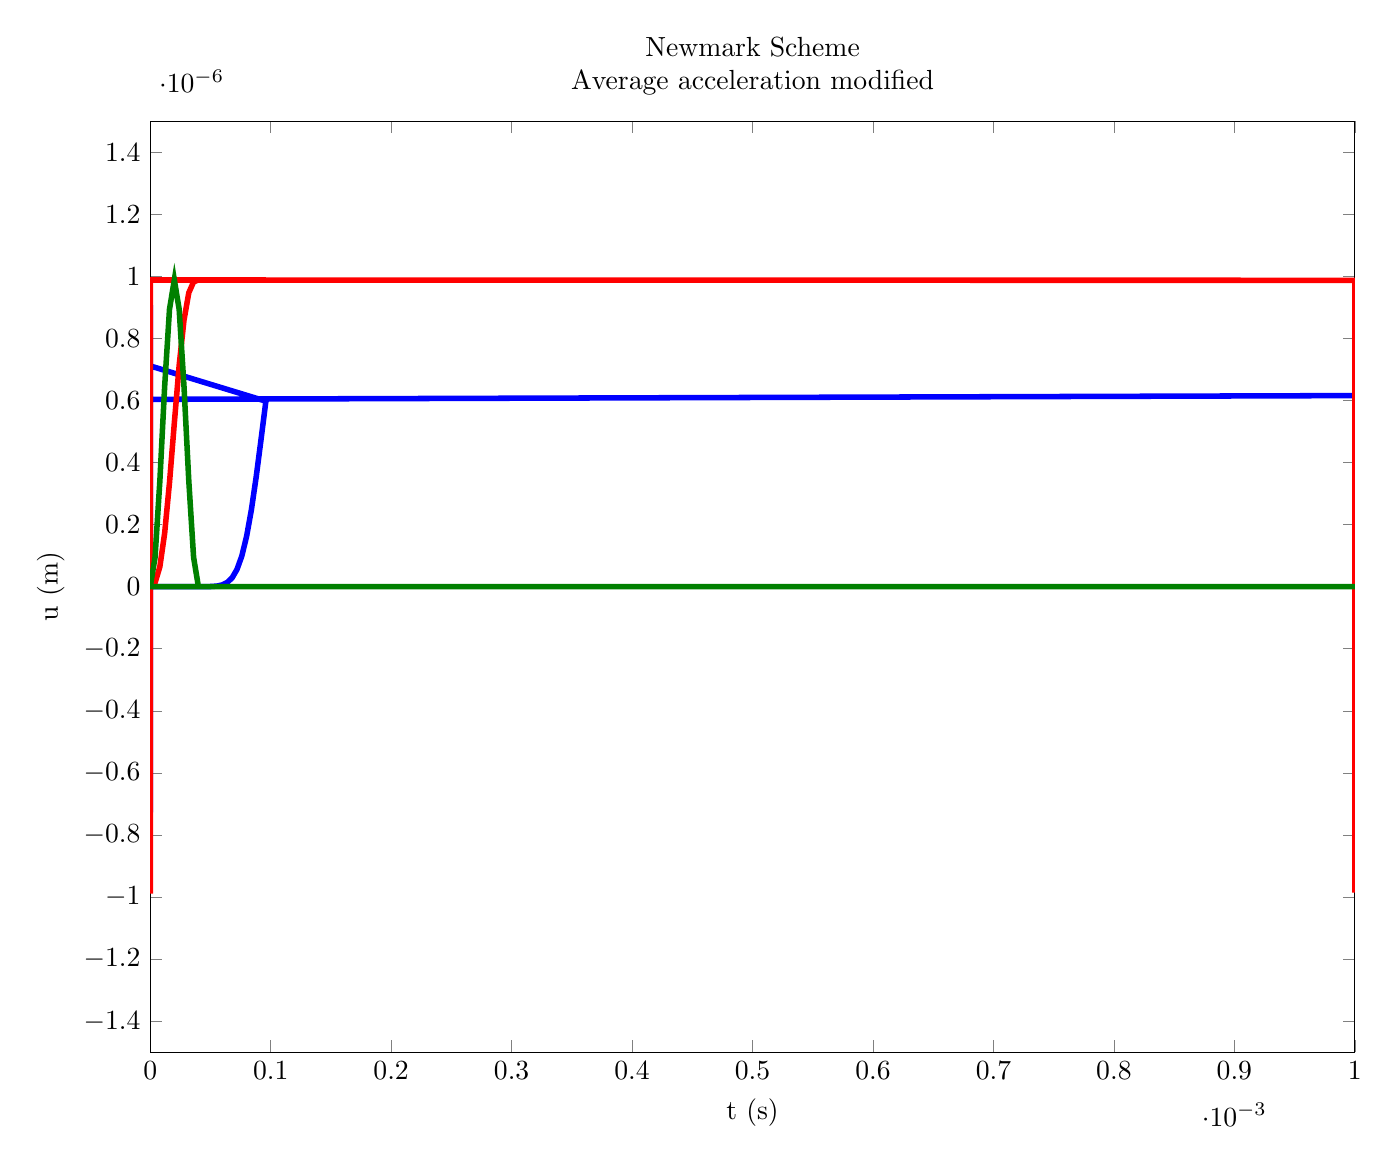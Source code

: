 % This file was created by matlab2tikz v0.4.7 (commit 9d7ddd53b3fb1f0df255c7d242269793e3f459e5) running on MATLAB 7.14.
% Copyright (c) 2008--2014, Nico Schlömer <nico.schloemer@gmail.com>
% All rights reserved.
% Minimal pgfplots version: 1.3
% 
% The latest updates can be retrieved from
%   http://www.mathworks.com/matlabcentral/fileexchange/22022-matlab2tikz
% where you can also make suggestions and rate matlab2tikz.
% 
\begin{tikzpicture}

\begin{axis}[%
width=6.023in,
height=4.656in,
scale only axis,
xmin=0,
xmax=0.001, xlabel={t (s)},
ymin=-1.5e-06,
ymax=1.5e-06, ylabel={u (m)}, %y label style={rotate=-90},
title={Newmark Scheme\\Average acceleration modified},
title style = {align=center}
]
\addplot [color=blue,solid,line width=2.0pt,forget plot]
  table[row sep=crcr]{0	0\\
4e-06	1.604e-20\\
8e-06	7.439e-19\\
1.2e-05	1.693e-17\\
1.6e-05	2.518e-16\\
2e-05	2.753e-15\\
2.4e-05	2.361e-14\\
2.8e-05	1.652e-13\\
3.2e-05	9.705e-13\\
3.6e-05	4.882e-12\\
4e-05	2.136e-11\\
4.4e-05	8.227e-11\\
4.8e-05	2.816e-10\\
5.2e-05	8.638e-10\\
5.6e-05	2.39e-09\\
6e-05	5.997e-09\\
6.4e-05	1.372e-08\\
6.8e-05	2.875e-08\\
7.2e-05	5.54e-08\\
7.6e-05	9.851e-08\\
8e-05	1.622e-07\\
8.4e-05	2.484e-07\\
8.8e-05	3.548e-07\\
9.2e-05	4.748e-07\\
9.6e-05	5.976e-07\\
0.0	7.112e-07\\
0.0	8.043e-07\\
0.0	8.695e-07\\
0.0	9.035e-07\\
0.0	9.073e-07\\
0.0	8.839e-07\\
0.0	8.369e-07\\
0.0	7.697e-07\\
0.0	6.857e-07\\
0.0	5.889e-07\\
0.0	4.846e-07\\
0.0	3.796e-07\\
0.0	2.809e-07\\
0.0	1.947e-07\\
0.0	1.251e-07\\
0.0	7.352e-08\\
0.0	3.872e-08\\
0.0	1.768e-08\\
0.0	6.538e-09\\
0.0	1.589e-09\\
0.0	-6.951e-11\\
0.0	-3.301e-10\\
0.0	-1.949e-10\\
0.0	-6.085e-11\\
0.0	-1.204e-11\\
0.0	-2.567e-11\\
0.0	-7.559e-11\\
0.0	-1.643e-10\\
0.0	-3.243e-10\\
0.0	-6.173e-10\\
0.0	-1.142e-09\\
0.0	-2.054e-09\\
0.0	-3.586e-09\\
0.0	-6.082e-09\\
0.0	-1.002e-08\\
0.0	-1.604e-08\\
0.0	-2.494e-08\\
0.0	-3.771e-08\\
0.0	-5.542e-08\\
0.0	-7.921e-08\\
0.0	-1.101e-07\\
0.0	-1.489e-07\\
0.0	-1.959e-07\\
0.0	-2.508e-07\\
0.0	-3.127e-07\\
0.0	-3.797e-07\\
0.0	-4.492e-07\\
0.0	-5.178e-07\\
0.0	-5.821e-07\\
0.0	-6.382e-07\\
0.0	-6.827e-07\\
0.0	-7.128e-07\\
0.0	-7.268e-07\\
0.0	-7.237e-07\\
0.0	-7.039e-07\\
0.0	-6.688e-07\\
0.0	-6.205e-07\\
0.0	-5.621e-07\\
0.0	-4.968e-07\\
0.0	-4.281e-07\\
0.0	-3.592e-07\\
0.0	-2.932e-07\\
0.0	-2.323e-07\\
0.0	-1.783e-07\\
0.0	-1.324e-07\\
0.0	-9.474e-08\\
0.0	-6.516e-08\\
0.0	-4.29e-08\\
0.0	-2.689e-08\\
0.0	-1.592e-08\\
0.0	-8.774e-09\\
0.0	-4.346e-09\\
0.0	-1.708e-09\\
0.0	-1.261e-10\\
0.0	9.49e-10\\
0.0	1.921e-09\\
0.0	3.096e-09\\
0.0	4.732e-09\\
0.0	7.081e-09\\
0.0	1.042e-08\\
0.0	1.509e-08\\
0.0	2.147e-08\\
0.0	3.001e-08\\
0.0	4.12e-08\\
0.0	5.558e-08\\
0.0	7.367e-08\\
0.0	9.592e-08\\
0.0	1.227e-07\\
0.0	1.543e-07\\
0.0	1.905e-07\\
0.0	2.312e-07\\
0.0	2.757e-07\\
0.0	3.232e-07\\
0.0	3.722e-07\\
0.0	4.212e-07\\
0.0	4.686e-07\\
0.0	5.123e-07\\
0.0	5.505e-07\\
0.0	5.814e-07\\
0.0	6.035e-07\\
0.001	6.156e-07\\
0.001	6.173e-07\\
0.001	6.082e-07\\
0.001	5.889e-07\\
0.001	5.603e-07\\
0.001	5.236e-07\\
0.001	4.805e-07\\
0.001	4.33e-07\\
0.001	3.829e-07\\
0.001	3.322e-07\\
0.001	2.827e-07\\
0.001	2.357e-07\\
0.001	1.924e-07\\
0.001	1.537e-07\\
0.001	1.2e-07\\
0.001	9.146e-08\\
0.001	6.789e-08\\
0.001	4.893e-08\\
0.001	3.403e-08\\
0.001	2.256e-08\\
0.001	1.384e-08\\
0.001	7.182e-09\\
0.001	1.945e-09\\
0.001	-2.466e-09\\
0.001	-6.59e-09\\
0.001	-1.091e-08\\
0.001	-1.587e-08\\
0.001	-2.188e-08\\
0.001	-2.932e-08\\
0.001	-3.857e-08\\
0.001	-4.996e-08\\
0.001	-6.383e-08\\
0.001	-8.048e-08\\
0.001	-1.001e-07\\
0.001	-1.23e-07\\
0.001	-1.49e-07\\
0.001	-1.782e-07\\
0.001	-2.104e-07\\
0.001	-2.451e-07\\
0.001	-2.817e-07\\
0.001	-3.196e-07\\
0.001	-3.578e-07\\
0.001	-3.952e-07\\
0.001	-4.308e-07\\
0.001	-4.634e-07\\
0.001	-4.919e-07\\
0.001	-5.151e-07\\
0.001	-5.322e-07\\
0.001	-5.425e-07\\
0.001	-5.456e-07\\
0.001	-5.412e-07\\
0.001	-5.295e-07\\
0.001	-5.109e-07\\
0.001	-4.861e-07\\
0.001	-4.56e-07\\
0.001	-4.217e-07\\
0.001	-3.844e-07\\
0.001	-3.452e-07\\
0.001	-3.054e-07\\
0.001	-2.661e-07\\
0.001	-2.282e-07\\
0.001	-1.926e-07\\
0.001	-1.598e-07\\
0.001	-1.302e-07\\
0.001	-1.041e-07\\
0.001	-8.135e-08\\
0.001	-6.191e-08\\
0.001	-4.547e-08\\
0.001	-3.165e-08\\
0.001	-2.001e-08\\
0.001	-1.006e-08\\
0.001	-1.284e-09\\
0.001	6.812e-09\\
0.001	1.472e-08\\
0.001	2.29e-08\\
0.001	3.179e-08\\
0.001	4.178e-08\\
0.001	5.321e-08\\
0.001	6.64e-08\\
0.001	8.157e-08\\
0.001	9.894e-08\\
0.001	1.186e-07\\
0.001	1.406e-07\\
0.001	1.649e-07\\
0.001	1.913e-07\\
0.001	2.196e-07\\
0.001	2.493e-07\\
0.001	2.801e-07\\
0.001	3.113e-07\\
0.001	3.423e-07\\
0.001	3.723e-07\\
0.001	4.006e-07\\
0.001	4.264e-07\\
0.001	4.488e-07\\
0.001	4.673e-07\\
0.001	4.813e-07\\
0.001	4.901e-07\\
0.001	4.936e-07\\
0.001	4.916e-07\\
0.001	4.84e-07\\
0.001	4.712e-07\\
0.001	4.535e-07\\
0.001	4.314e-07\\
0.001	4.056e-07\\
0.001	3.769e-07\\
0.001	3.46e-07\\
0.001	3.138e-07\\
0.001	2.81e-07\\
0.001	2.485e-07\\
0.001	2.168e-07\\
0.001	1.865e-07\\
0.001	1.581e-07\\
0.001	1.318e-07\\
0.001	1.079e-07\\
0.001	8.628e-08\\
0.001	6.697e-08\\
0.001	4.978e-08\\
0.001	3.445e-08\\
0.001	2.067e-08\\
0.001	8.094e-09\\
0.001	-3.669e-09\\
0.001	-1.501e-08\\
0.001	-2.632e-08\\
0.001	-3.797e-08\\
0.001	-5.029e-08\\
0.001	-6.36e-08\\
};
\addplot [color=red,solid,line width=2.0pt,forget plot]
  table[row sep=crcr]{0	0\\
4e-06	1.256e-08\\
8e-06	6.435e-08\\
1.2e-05	1.734e-07\\
1.6e-05	3.357e-07\\
2e-05	5.271e-07\\
2.4e-05	7.122e-07\\
2.8e-05	8.581e-07\\
3.2e-05	9.468e-07\\
3.6e-05	9.821e-07\\
4e-05	9.883e-07\\
4.4e-05	9.883e-07\\
4.8e-05	9.883e-07\\
5.2e-05	9.883e-07\\
5.6e-05	9.883e-07\\
6e-05	9.883e-07\\
6.4e-05	9.883e-07\\
6.8e-05	9.883e-07\\
7.2e-05	9.883e-07\\
7.6e-05	9.883e-07\\
8e-05	9.883e-07\\
8.4e-05	9.883e-07\\
8.8e-05	9.883e-07\\
9.2e-05	9.883e-07\\
9.6e-05	9.883e-07\\
0.0	9.883e-07\\
0.0	9.883e-07\\
0.0	9.883e-07\\
0.0	9.883e-07\\
0.0	9.883e-07\\
0.0	9.883e-07\\
0.0	9.883e-07\\
0.0	9.883e-07\\
0.0	9.883e-07\\
0.0	9.883e-07\\
0.0	9.882e-07\\
0.0	9.881e-07\\
0.0	9.877e-07\\
0.0	9.871e-07\\
0.0	9.858e-07\\
0.0	9.833e-07\\
0.0	9.79e-07\\
0.0	9.715e-07\\
0.0	9.592e-07\\
0.0	9.398e-07\\
0.0	9.104e-07\\
0.0	8.677e-07\\
0.0	8.083e-07\\
0.0	7.292e-07\\
0.0	6.281e-07\\
0.0	5.044e-07\\
0.0	3.598e-07\\
0.0	1.98e-07\\
0.0	2.522e-08\\
0.0	-1.508e-07\\
0.0	-3.217e-07\\
0.0	-4.793e-07\\
0.0	-6.173e-07\\
0.0	-7.315e-07\\
0.0	-8.206e-07\\
0.0	-8.859e-07\\
0.0	-9.305e-07\\
0.0	-9.586e-07\\
0.0	-9.748e-07\\
0.0	-9.832e-07\\
0.0	-9.87e-07\\
0.0	-9.883e-07\\
0.0	-9.886e-07\\
0.0	-9.885e-07\\
0.0	-9.884e-07\\
0.0	-9.883e-07\\
0.0	-9.883e-07\\
0.0	-9.883e-07\\
0.0	-9.883e-07\\
0.0	-9.883e-07\\
0.0	-9.883e-07\\
0.0	-9.883e-07\\
0.0	-9.882e-07\\
0.0	-9.881e-07\\
0.0	-9.879e-07\\
0.0	-9.876e-07\\
0.0	-9.871e-07\\
0.0	-9.862e-07\\
0.0	-9.848e-07\\
0.0	-9.826e-07\\
0.0	-9.792e-07\\
0.0	-9.741e-07\\
0.0	-9.667e-07\\
0.0	-9.561e-07\\
0.0	-9.413e-07\\
0.0	-9.21e-07\\
0.0	-8.94e-07\\
0.0	-8.588e-07\\
0.0	-8.139e-07\\
0.0	-7.58e-07\\
0.0	-6.902e-07\\
0.0	-6.099e-07\\
0.0	-5.17e-07\\
0.0	-4.122e-07\\
0.0	-2.97e-07\\
0.0	-1.735e-07\\
0.0	-4.45e-08\\
0.0	8.666e-08\\
0.0	2.165e-07\\
0.0	3.414e-07\\
0.0	4.583e-07\\
0.0	5.645e-07\\
0.0	6.581e-07\\
0.0	7.382e-07\\
0.0	8.044e-07\\
0.0	8.573e-07\\
0.0	8.982e-07\\
0.0	9.286e-07\\
0.0	9.504e-07\\
0.0	9.653e-07\\
0.0	9.75e-07\\
0.0	9.811e-07\\
0.0	9.847e-07\\
0.0	9.866e-07\\
0.0	9.876e-07\\
0.0	9.88e-07\\
0.0	9.881e-07\\
0.0	9.881e-07\\
0.0	9.879e-07\\
0.0	9.876e-07\\
0.001	9.871e-07\\
0.001	9.865e-07\\
0.001	9.855e-07\\
0.001	9.841e-07\\
0.001	9.82e-07\\
0.001	9.79e-07\\
0.001	9.749e-07\\
0.001	9.691e-07\\
0.001	9.614e-07\\
0.001	9.51e-07\\
0.001	9.374e-07\\
0.001	9.198e-07\\
0.001	8.974e-07\\
0.001	8.694e-07\\
0.001	8.349e-07\\
0.001	7.932e-07\\
0.001	7.436e-07\\
0.001	6.854e-07\\
0.001	6.185e-07\\
0.001	5.429e-07\\
0.001	4.588e-07\\
0.001	3.67e-07\\
0.001	2.685e-07\\
0.001	1.647e-07\\
0.001	5.738e-08\\
0.001	-5.165e-08\\
0.001	-1.603e-07\\
0.001	-2.666e-07\\
0.001	-3.684e-07\\
0.001	-4.642e-07\\
0.001	-5.524e-07\\
0.001	-6.32e-07\\
0.001	-7.024e-07\\
0.001	-7.632e-07\\
0.001	-8.146e-07\\
0.001	-8.57e-07\\
0.001	-8.913e-07\\
0.001	-9.183e-07\\
0.001	-9.39e-07\\
0.001	-9.544e-07\\
0.001	-9.656e-07\\
0.001	-9.735e-07\\
0.001	-9.788e-07\\
0.001	-9.822e-07\\
0.001	-9.843e-07\\
0.001	-9.852e-07\\
0.001	-9.855e-07\\
0.001	-9.851e-07\\
0.001	-9.841e-07\\
0.001	-9.825e-07\\
0.001	-9.803e-07\\
0.001	-9.771e-07\\
0.001	-9.73e-07\\
0.001	-9.675e-07\\
0.001	-9.603e-07\\
0.001	-9.51e-07\\
0.001	-9.393e-07\\
0.001	-9.245e-07\\
0.001	-9.062e-07\\
0.001	-8.839e-07\\
0.001	-8.569e-07\\
0.001	-8.246e-07\\
0.001	-7.866e-07\\
0.001	-7.425e-07\\
0.001	-6.918e-07\\
0.001	-6.345e-07\\
0.001	-5.703e-07\\
0.001	-4.996e-07\\
0.001	-4.227e-07\\
0.001	-3.402e-07\\
0.001	-2.528e-07\\
0.001	-1.616e-07\\
0.001	-6.77e-08\\
0.001	2.755e-08\\
0.001	1.228e-07\\
0.001	2.167e-07\\
0.001	3.079e-07\\
0.001	3.952e-07\\
0.001	4.774e-07\\
0.001	5.537e-07\\
0.001	6.234e-07\\
0.001	6.86e-07\\
0.001	7.414e-07\\
0.001	7.895e-07\\
0.001	8.307e-07\\
0.001	8.652e-07\\
0.001	8.937e-07\\
0.001	9.167e-07\\
0.001	9.35e-07\\
0.001	9.491e-07\\
0.001	9.597e-07\\
0.001	9.674e-07\\
0.001	9.728e-07\\
0.001	9.761e-07\\
0.001	9.779e-07\\
0.001	9.782e-07\\
0.001	9.773e-07\\
0.001	9.752e-07\\
0.001	9.719e-07\\
0.001	9.672e-07\\
0.001	9.611e-07\\
0.001	9.532e-07\\
0.001	9.433e-07\\
0.001	9.311e-07\\
0.001	9.162e-07\\
0.001	8.982e-07\\
0.001	8.766e-07\\
0.001	8.512e-07\\
0.001	8.214e-07\\
0.001	7.869e-07\\
0.001	7.474e-07\\
0.001	7.026e-07\\
0.001	6.524e-07\\
0.001	5.968e-07\\
0.001	5.356e-07\\
0.001	4.693e-07\\
0.001	3.982e-07\\
0.001	3.226e-07\\
0.001	2.433e-07\\
0.001	1.61e-07\\
0.001	7.657e-08\\
0.001	-9.046e-09\\
0.001	-9.487e-08\\
0.001	-1.799e-07\\
0.001	-2.631e-07\\
0.001	-3.436e-07\\
};
\addplot [color=black!50!green,solid,line width=2.0pt,forget plot]
  table[row sep=crcr]{0	0\\
4e-06	9.438e-08\\
8e-06	3.415e-07\\
1.2e-05	6.469e-07\\
1.6e-05	8.94e-07\\
2e-05	9.883e-07\\
2.4e-05	8.94e-07\\
2.8e-05	6.469e-07\\
3.2e-05	3.415e-07\\
3.6e-05	9.438e-08\\
4e-05	0\\
4.4e-05	0\\
4.8e-05	0\\
5.2e-05	0\\
5.6e-05	0\\
6e-05	0\\
6.4e-05	0\\
6.8e-05	0\\
7.2e-05	0\\
7.6e-05	0\\
8e-05	0\\
8.4e-05	0\\
8.8e-05	0\\
9.2e-05	0\\
9.6e-05	0\\
0.0	0\\
0.0	0\\
0.0	0\\
0.0	0\\
0.0	0\\
0.0	0\\
0.0	0\\
0.0	0\\
0.0	0\\
0.0	0\\
0.0	0\\
0.0	0\\
0.0	0\\
0.0	0\\
0.0	0\\
0.0	0\\
0.0	0\\
0.0	0\\
0.0	0\\
0.0	0\\
0.0	0\\
0.0	0\\
0.0	0\\
0.0	0\\
0.0	0\\
0.0	0\\
0.0	0\\
0.0	0\\
0.0	0\\
0.0	0\\
0.0	0\\
0.0	0\\
0.0	0\\
0.0	0\\
0.0	0\\
0.0	0\\
0.0	0\\
0.0	0\\
0.0	0\\
0.0	0\\
0.0	0\\
0.0	0\\
0.0	0\\
0.0	0\\
0.0	0\\
0.0	0\\
0.0	0\\
0.0	0\\
0.0	0\\
0.0	0\\
0.0	0\\
0.0	0\\
0.0	0\\
0.0	0\\
0.0	0\\
0.0	0\\
0.0	0\\
0.0	0\\
0.0	0\\
0.0	0\\
0.0	0\\
0.0	0\\
0.0	0\\
0.0	0\\
0.0	0\\
0.0	0\\
0.0	0\\
0.0	0\\
0.0	0\\
0.0	0\\
0.0	0\\
0.0	0\\
0.0	0\\
0.0	0\\
0.0	0\\
0.0	0\\
0.0	0\\
0.0	0\\
0.0	0\\
0.0	0\\
0.0	0\\
0.0	0\\
0.0	0\\
0.0	0\\
0.0	0\\
0.0	0\\
0.0	0\\
0.0	0\\
0.0	0\\
0.0	0\\
0.0	0\\
0.0	0\\
0.0	0\\
0.0	0\\
0.0	0\\
0.0	0\\
0.0	0\\
0.0	0\\
0.0	0\\
0.0	0\\
0.001	0\\
0.001	0\\
0.001	0\\
0.001	0\\
0.001	0\\
0.001	0\\
0.001	0\\
0.001	0\\
0.001	0\\
0.001	0\\
0.001	0\\
0.001	0\\
0.001	0\\
0.001	0\\
0.001	0\\
0.001	0\\
0.001	0\\
0.001	0\\
0.001	0\\
0.001	0\\
0.001	0\\
0.001	0\\
0.001	0\\
0.001	0\\
0.001	0\\
0.001	0\\
0.001	0\\
0.001	0\\
0.001	0\\
0.001	0\\
0.001	0\\
0.001	0\\
0.001	0\\
0.001	0\\
0.001	0\\
0.001	0\\
0.001	0\\
0.001	0\\
0.001	0\\
0.001	0\\
0.001	0\\
0.001	0\\
0.001	0\\
0.001	0\\
0.001	0\\
0.001	0\\
0.001	0\\
0.001	0\\
0.001	0\\
0.001	0\\
0.001	0\\
0.001	0\\
0.001	0\\
0.001	0\\
0.001	0\\
0.001	0\\
0.001	0\\
0.001	0\\
0.001	0\\
0.001	0\\
0.001	0\\
0.001	0\\
0.001	0\\
0.001	0\\
0.001	0\\
0.001	0\\
0.001	0\\
0.001	0\\
0.001	0\\
0.001	0\\
0.001	0\\
0.001	0\\
0.001	0\\
0.001	0\\
0.001	0\\
0.001	0\\
0.001	0\\
0.001	0\\
0.001	0\\
0.001	0\\
0.001	0\\
0.001	0\\
0.001	0\\
0.001	0\\
0.001	0\\
0.001	0\\
0.001	0\\
0.001	0\\
0.001	0\\
0.001	0\\
0.001	0\\
0.001	0\\
0.001	0\\
0.001	0\\
0.001	0\\
0.001	0\\
0.001	0\\
0.001	0\\
0.001	0\\
0.001	0\\
0.001	0\\
0.001	0\\
0.001	0\\
0.001	0\\
0.001	0\\
0.001	0\\
0.001	0\\
0.001	0\\
0.001	0\\
0.001	0\\
0.001	0\\
0.001	0\\
0.001	0\\
0.001	0\\
0.001	0\\
0.001	0\\
0.001	0\\
0.001	0\\
0.001	0\\
0.001	0\\
0.001	0\\
0.001	0\\
0.001	0\\
0.001	0\\
0.001	0\\
0.001	0\\
};
\end{axis}
\end{tikzpicture}%